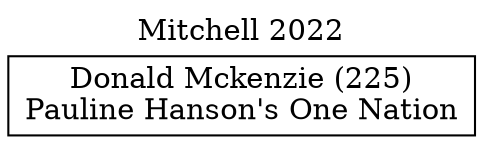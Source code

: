 // House preference flow
digraph "Donald Mckenzie (225)_Mitchell_2022" {
	graph [label="Mitchell 2022" labelloc=t mclimit=10]
	node [shape=box]
	"Donald Mckenzie (225)" [label="Donald Mckenzie (225)
Pauline Hanson's One Nation"]
}
